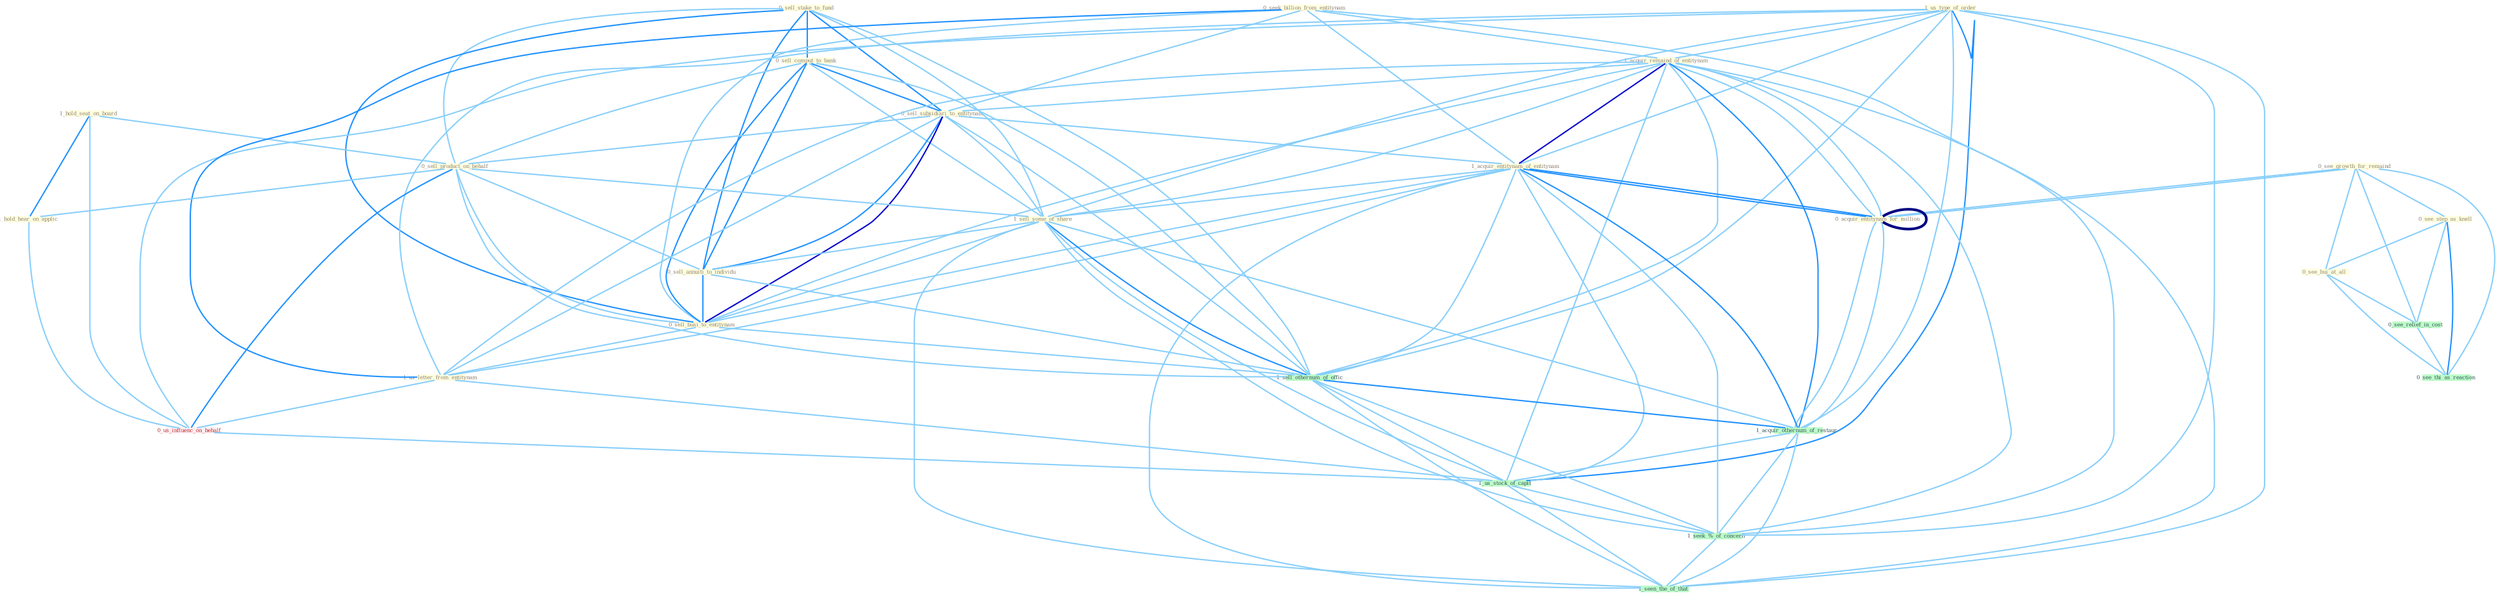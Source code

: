 Graph G{ 
    node
    [shape=polygon,style=filled,width=.5,height=.06,color="#BDFCC9",fixedsize=true,fontsize=4,
    fontcolor="#2f4f4f"];
    {node
    [color="#ffffe0", fontcolor="#8b7d6b"] "0_sell_stake_to_fund " "1_us_type_of_order " "1_hold_seat_on_board " "0_seek_billion_from_entitynam " "0_sell_comput_to_bank " "0_see_growth_for_remaind " "1_acquir_remaind_of_entitynam " "0_sell_subsidiari_to_entitynam " "0_sell_product_on_behalf " "0_acquir_entitynam_for_million " "0_see_step_as_knell " "0_see_bui_at_all " "1_acquir_entitynam_of_entitynam " "1_sell_some_of_share " "0_sell_annuiti_to_individu " "0_sell_busi_to_entitynam " "1_hold_hear_on_applic " "1_us_letter_from_entitynam "}
{node [color="#fff0f5", fontcolor="#b22222"] "0_acquir_entitynam_for_million " "0_us_influenc_on_behalf "}
edge [color="#B0E2FF"];

	"0_sell_stake_to_fund " -- "0_sell_comput_to_bank " [w="2", color="#1e90ff" , len=0.8];
	"0_sell_stake_to_fund " -- "0_sell_subsidiari_to_entitynam " [w="2", color="#1e90ff" , len=0.8];
	"0_sell_stake_to_fund " -- "0_sell_product_on_behalf " [w="1", color="#87cefa" ];
	"0_sell_stake_to_fund " -- "1_sell_some_of_share " [w="1", color="#87cefa" ];
	"0_sell_stake_to_fund " -- "0_sell_annuiti_to_individu " [w="2", color="#1e90ff" , len=0.8];
	"0_sell_stake_to_fund " -- "0_sell_busi_to_entitynam " [w="2", color="#1e90ff" , len=0.8];
	"0_sell_stake_to_fund " -- "1_sell_othernum_of_offic " [w="1", color="#87cefa" ];
	"1_us_type_of_order " -- "1_acquir_remaind_of_entitynam " [w="1", color="#87cefa" ];
	"1_us_type_of_order " -- "1_acquir_entitynam_of_entitynam " [w="1", color="#87cefa" ];
	"1_us_type_of_order " -- "1_sell_some_of_share " [w="1", color="#87cefa" ];
	"1_us_type_of_order " -- "1_us_letter_from_entitynam " [w="1", color="#87cefa" ];
	"1_us_type_of_order " -- "1_sell_othernum_of_offic " [w="1", color="#87cefa" ];
	"1_us_type_of_order " -- "0_us_influenc_on_behalf " [w="1", color="#87cefa" ];
	"1_us_type_of_order " -- "1_acquir_othernum_of_restaur " [w="1", color="#87cefa" ];
	"1_us_type_of_order " -- "1_us_stock_of_capit " [w="2", color="#1e90ff" , len=0.8];
	"1_us_type_of_order " -- "1_seek_%_of_concern " [w="1", color="#87cefa" ];
	"1_us_type_of_order " -- "1_seen_the_of_that " [w="1", color="#87cefa" ];
	"1_hold_seat_on_board " -- "0_sell_product_on_behalf " [w="1", color="#87cefa" ];
	"1_hold_seat_on_board " -- "1_hold_hear_on_applic " [w="2", color="#1e90ff" , len=0.8];
	"1_hold_seat_on_board " -- "0_us_influenc_on_behalf " [w="1", color="#87cefa" ];
	"0_seek_billion_from_entitynam " -- "1_acquir_remaind_of_entitynam " [w="1", color="#87cefa" ];
	"0_seek_billion_from_entitynam " -- "0_sell_subsidiari_to_entitynam " [w="1", color="#87cefa" ];
	"0_seek_billion_from_entitynam " -- "1_acquir_entitynam_of_entitynam " [w="1", color="#87cefa" ];
	"0_seek_billion_from_entitynam " -- "0_sell_busi_to_entitynam " [w="1", color="#87cefa" ];
	"0_seek_billion_from_entitynam " -- "1_us_letter_from_entitynam " [w="2", color="#1e90ff" , len=0.8];
	"0_seek_billion_from_entitynam " -- "1_seek_%_of_concern " [w="1", color="#87cefa" ];
	"0_sell_comput_to_bank " -- "0_sell_subsidiari_to_entitynam " [w="2", color="#1e90ff" , len=0.8];
	"0_sell_comput_to_bank " -- "0_sell_product_on_behalf " [w="1", color="#87cefa" ];
	"0_sell_comput_to_bank " -- "1_sell_some_of_share " [w="1", color="#87cefa" ];
	"0_sell_comput_to_bank " -- "0_sell_annuiti_to_individu " [w="2", color="#1e90ff" , len=0.8];
	"0_sell_comput_to_bank " -- "0_sell_busi_to_entitynam " [w="2", color="#1e90ff" , len=0.8];
	"0_sell_comput_to_bank " -- "1_sell_othernum_of_offic " [w="1", color="#87cefa" ];
	"0_see_growth_for_remaind " -- "0_acquir_entitynam_for_million " [w="1", color="#87cefa" ];
	"0_see_growth_for_remaind " -- "0_see_step_as_knell " [w="1", color="#87cefa" ];
	"0_see_growth_for_remaind " -- "0_see_bui_at_all " [w="1", color="#87cefa" ];
	"0_see_growth_for_remaind " -- "0_acquir_entitynam_for_million " [w="1", color="#87cefa" ];
	"0_see_growth_for_remaind " -- "0_see_relief_in_cost " [w="1", color="#87cefa" ];
	"0_see_growth_for_remaind " -- "0_see_thi_as_reaction " [w="1", color="#87cefa" ];
	"1_acquir_remaind_of_entitynam " -- "0_sell_subsidiari_to_entitynam " [w="1", color="#87cefa" ];
	"1_acquir_remaind_of_entitynam " -- "0_acquir_entitynam_for_million " [w="1", color="#87cefa" ];
	"1_acquir_remaind_of_entitynam " -- "1_acquir_entitynam_of_entitynam " [w="3", color="#0000cd" , len=0.6];
	"1_acquir_remaind_of_entitynam " -- "1_sell_some_of_share " [w="1", color="#87cefa" ];
	"1_acquir_remaind_of_entitynam " -- "0_sell_busi_to_entitynam " [w="1", color="#87cefa" ];
	"1_acquir_remaind_of_entitynam " -- "1_us_letter_from_entitynam " [w="1", color="#87cefa" ];
	"1_acquir_remaind_of_entitynam " -- "0_acquir_entitynam_for_million " [w="1", color="#87cefa" ];
	"1_acquir_remaind_of_entitynam " -- "1_sell_othernum_of_offic " [w="1", color="#87cefa" ];
	"1_acquir_remaind_of_entitynam " -- "1_acquir_othernum_of_restaur " [w="2", color="#1e90ff" , len=0.8];
	"1_acquir_remaind_of_entitynam " -- "1_us_stock_of_capit " [w="1", color="#87cefa" ];
	"1_acquir_remaind_of_entitynam " -- "1_seek_%_of_concern " [w="1", color="#87cefa" ];
	"1_acquir_remaind_of_entitynam " -- "1_seen_the_of_that " [w="1", color="#87cefa" ];
	"0_sell_subsidiari_to_entitynam " -- "0_sell_product_on_behalf " [w="1", color="#87cefa" ];
	"0_sell_subsidiari_to_entitynam " -- "1_acquir_entitynam_of_entitynam " [w="1", color="#87cefa" ];
	"0_sell_subsidiari_to_entitynam " -- "1_sell_some_of_share " [w="1", color="#87cefa" ];
	"0_sell_subsidiari_to_entitynam " -- "0_sell_annuiti_to_individu " [w="2", color="#1e90ff" , len=0.8];
	"0_sell_subsidiari_to_entitynam " -- "0_sell_busi_to_entitynam " [w="3", color="#0000cd" , len=0.6];
	"0_sell_subsidiari_to_entitynam " -- "1_us_letter_from_entitynam " [w="1", color="#87cefa" ];
	"0_sell_subsidiari_to_entitynam " -- "1_sell_othernum_of_offic " [w="1", color="#87cefa" ];
	"0_sell_product_on_behalf " -- "1_sell_some_of_share " [w="1", color="#87cefa" ];
	"0_sell_product_on_behalf " -- "0_sell_annuiti_to_individu " [w="1", color="#87cefa" ];
	"0_sell_product_on_behalf " -- "0_sell_busi_to_entitynam " [w="1", color="#87cefa" ];
	"0_sell_product_on_behalf " -- "1_hold_hear_on_applic " [w="1", color="#87cefa" ];
	"0_sell_product_on_behalf " -- "1_sell_othernum_of_offic " [w="1", color="#87cefa" ];
	"0_sell_product_on_behalf " -- "0_us_influenc_on_behalf " [w="2", color="#1e90ff" , len=0.8];
	"0_acquir_entitynam_for_million " -- "1_acquir_entitynam_of_entitynam " [w="2", color="#1e90ff" , len=0.8];
	"0_acquir_entitynam_for_million " -- "0_acquir_entitynam_for_million " [w="4", style=bold, color="#000080", len=0.4];
	"0_acquir_entitynam_for_million " -- "1_acquir_othernum_of_restaur " [w="1", color="#87cefa" ];
	"0_see_step_as_knell " -- "0_see_bui_at_all " [w="1", color="#87cefa" ];
	"0_see_step_as_knell " -- "0_see_relief_in_cost " [w="1", color="#87cefa" ];
	"0_see_step_as_knell " -- "0_see_thi_as_reaction " [w="2", color="#1e90ff" , len=0.8];
	"0_see_bui_at_all " -- "0_see_relief_in_cost " [w="1", color="#87cefa" ];
	"0_see_bui_at_all " -- "0_see_thi_as_reaction " [w="1", color="#87cefa" ];
	"1_acquir_entitynam_of_entitynam " -- "1_sell_some_of_share " [w="1", color="#87cefa" ];
	"1_acquir_entitynam_of_entitynam " -- "0_sell_busi_to_entitynam " [w="1", color="#87cefa" ];
	"1_acquir_entitynam_of_entitynam " -- "1_us_letter_from_entitynam " [w="1", color="#87cefa" ];
	"1_acquir_entitynam_of_entitynam " -- "0_acquir_entitynam_for_million " [w="2", color="#1e90ff" , len=0.8];
	"1_acquir_entitynam_of_entitynam " -- "1_sell_othernum_of_offic " [w="1", color="#87cefa" ];
	"1_acquir_entitynam_of_entitynam " -- "1_acquir_othernum_of_restaur " [w="2", color="#1e90ff" , len=0.8];
	"1_acquir_entitynam_of_entitynam " -- "1_us_stock_of_capit " [w="1", color="#87cefa" ];
	"1_acquir_entitynam_of_entitynam " -- "1_seek_%_of_concern " [w="1", color="#87cefa" ];
	"1_acquir_entitynam_of_entitynam " -- "1_seen_the_of_that " [w="1", color="#87cefa" ];
	"1_sell_some_of_share " -- "0_sell_annuiti_to_individu " [w="1", color="#87cefa" ];
	"1_sell_some_of_share " -- "0_sell_busi_to_entitynam " [w="1", color="#87cefa" ];
	"1_sell_some_of_share " -- "1_sell_othernum_of_offic " [w="2", color="#1e90ff" , len=0.8];
	"1_sell_some_of_share " -- "1_acquir_othernum_of_restaur " [w="1", color="#87cefa" ];
	"1_sell_some_of_share " -- "1_us_stock_of_capit " [w="1", color="#87cefa" ];
	"1_sell_some_of_share " -- "1_seek_%_of_concern " [w="1", color="#87cefa" ];
	"1_sell_some_of_share " -- "1_seen_the_of_that " [w="1", color="#87cefa" ];
	"0_sell_annuiti_to_individu " -- "0_sell_busi_to_entitynam " [w="2", color="#1e90ff" , len=0.8];
	"0_sell_annuiti_to_individu " -- "1_sell_othernum_of_offic " [w="1", color="#87cefa" ];
	"0_sell_busi_to_entitynam " -- "1_us_letter_from_entitynam " [w="1", color="#87cefa" ];
	"0_sell_busi_to_entitynam " -- "1_sell_othernum_of_offic " [w="1", color="#87cefa" ];
	"1_hold_hear_on_applic " -- "0_us_influenc_on_behalf " [w="1", color="#87cefa" ];
	"1_us_letter_from_entitynam " -- "0_us_influenc_on_behalf " [w="1", color="#87cefa" ];
	"1_us_letter_from_entitynam " -- "1_us_stock_of_capit " [w="1", color="#87cefa" ];
	"0_acquir_entitynam_for_million " -- "1_acquir_othernum_of_restaur " [w="1", color="#87cefa" ];
	"1_sell_othernum_of_offic " -- "1_acquir_othernum_of_restaur " [w="2", color="#1e90ff" , len=0.8];
	"1_sell_othernum_of_offic " -- "1_us_stock_of_capit " [w="1", color="#87cefa" ];
	"1_sell_othernum_of_offic " -- "1_seek_%_of_concern " [w="1", color="#87cefa" ];
	"1_sell_othernum_of_offic " -- "1_seen_the_of_that " [w="1", color="#87cefa" ];
	"0_us_influenc_on_behalf " -- "1_us_stock_of_capit " [w="1", color="#87cefa" ];
	"0_see_relief_in_cost " -- "0_see_thi_as_reaction " [w="1", color="#87cefa" ];
	"1_acquir_othernum_of_restaur " -- "1_us_stock_of_capit " [w="1", color="#87cefa" ];
	"1_acquir_othernum_of_restaur " -- "1_seek_%_of_concern " [w="1", color="#87cefa" ];
	"1_acquir_othernum_of_restaur " -- "1_seen_the_of_that " [w="1", color="#87cefa" ];
	"1_us_stock_of_capit " -- "1_seek_%_of_concern " [w="1", color="#87cefa" ];
	"1_us_stock_of_capit " -- "1_seen_the_of_that " [w="1", color="#87cefa" ];
	"1_seek_%_of_concern " -- "1_seen_the_of_that " [w="1", color="#87cefa" ];
}